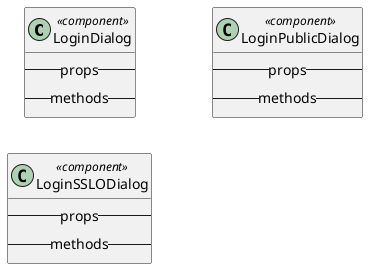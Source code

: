 @startuml
left to right direction

' main class
class LoginDialog <<component>> {
    --props--
    --methods--
}

class LoginSSLODialog <<component>> {
    --props--
    --methods--
}

class LoginPublicDialog <<component>> {
    --props--
    --methods--
}

@enduml